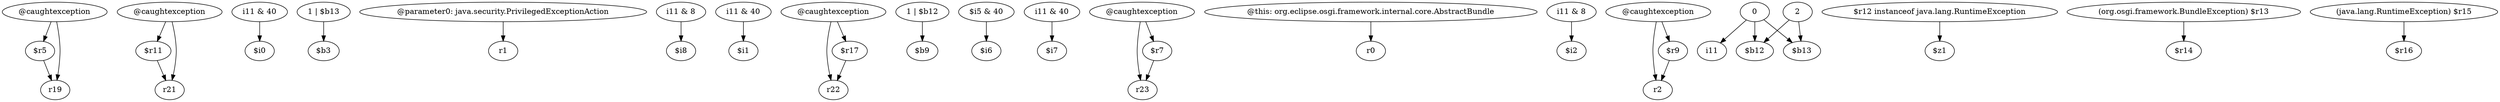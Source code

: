 digraph g {
0[label="$r5"]
1[label="r19"]
0->1[label=""]
2[label="$r11"]
3[label="r21"]
2->3[label=""]
4[label="i11 & 40"]
5[label="$i0"]
4->5[label=""]
6[label="1 | $b13"]
7[label="$b3"]
6->7[label=""]
8[label="@parameter0: java.security.PrivilegedExceptionAction"]
9[label="r1"]
8->9[label=""]
10[label="i11 & 8"]
11[label="$i8"]
10->11[label=""]
12[label="i11 & 40"]
13[label="$i1"]
12->13[label=""]
14[label="@caughtexception"]
15[label="r22"]
14->15[label=""]
16[label="@caughtexception"]
16->1[label=""]
17[label="1 | $b12"]
18[label="$b9"]
17->18[label=""]
19[label="$i5 & 40"]
20[label="$i6"]
19->20[label=""]
21[label="i11 & 40"]
22[label="$i7"]
21->22[label=""]
23[label="$r17"]
23->15[label=""]
24[label="@caughtexception"]
25[label="r23"]
24->25[label=""]
26[label="@this: org.eclipse.osgi.framework.internal.core.AbstractBundle"]
27[label="r0"]
26->27[label=""]
28[label="@caughtexception"]
28->2[label=""]
28->3[label=""]
14->23[label=""]
29[label="i11 & 8"]
30[label="$i2"]
29->30[label=""]
31[label="@caughtexception"]
32[label="r2"]
31->32[label=""]
33[label="0"]
34[label="i11"]
33->34[label=""]
35[label="$r12 instanceof java.lang.RuntimeException"]
36[label="$z1"]
35->36[label=""]
16->0[label=""]
37[label="(org.osgi.framework.BundleException) $r13"]
38[label="$r14"]
37->38[label=""]
39[label="2"]
40[label="$b13"]
39->40[label=""]
33->40[label=""]
41[label="$r9"]
31->41[label=""]
42[label="$b12"]
39->42[label=""]
43[label="$r7"]
24->43[label=""]
41->32[label=""]
33->42[label=""]
44[label="(java.lang.RuntimeException) $r15"]
45[label="$r16"]
44->45[label=""]
43->25[label=""]
}